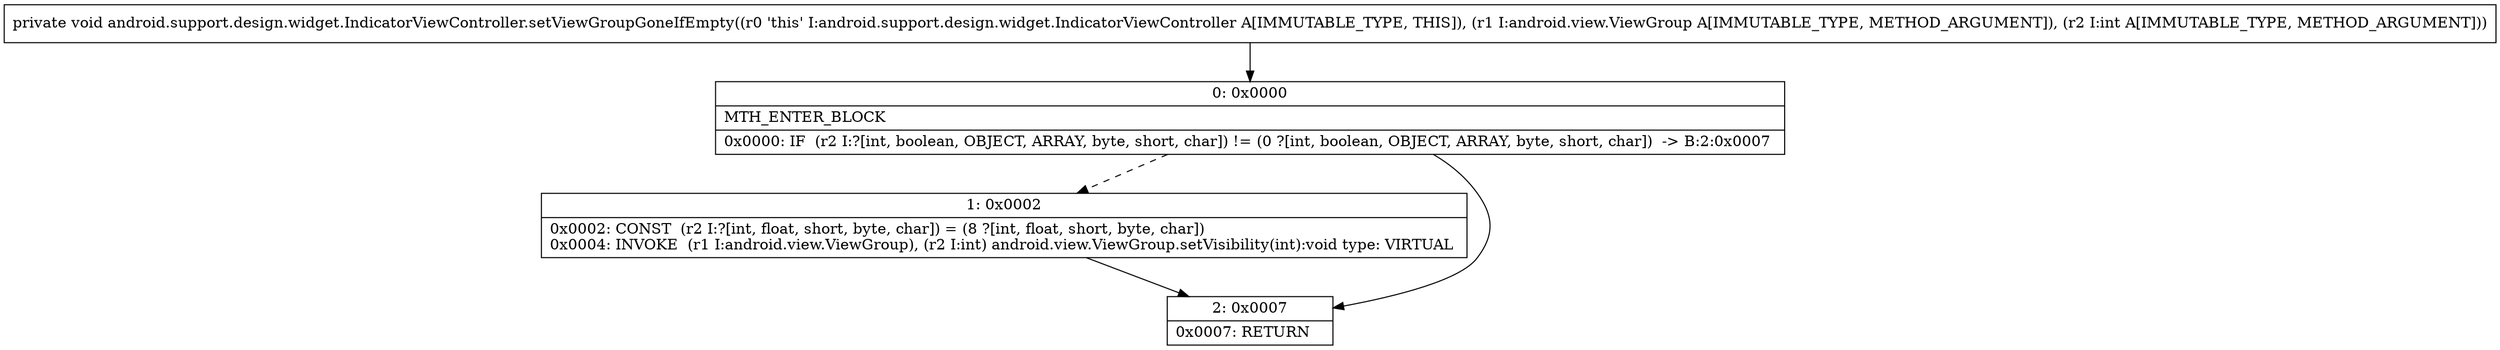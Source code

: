 digraph "CFG forandroid.support.design.widget.IndicatorViewController.setViewGroupGoneIfEmpty(Landroid\/view\/ViewGroup;I)V" {
Node_0 [shape=record,label="{0\:\ 0x0000|MTH_ENTER_BLOCK\l|0x0000: IF  (r2 I:?[int, boolean, OBJECT, ARRAY, byte, short, char]) != (0 ?[int, boolean, OBJECT, ARRAY, byte, short, char])  \-\> B:2:0x0007 \l}"];
Node_1 [shape=record,label="{1\:\ 0x0002|0x0002: CONST  (r2 I:?[int, float, short, byte, char]) = (8 ?[int, float, short, byte, char]) \l0x0004: INVOKE  (r1 I:android.view.ViewGroup), (r2 I:int) android.view.ViewGroup.setVisibility(int):void type: VIRTUAL \l}"];
Node_2 [shape=record,label="{2\:\ 0x0007|0x0007: RETURN   \l}"];
MethodNode[shape=record,label="{private void android.support.design.widget.IndicatorViewController.setViewGroupGoneIfEmpty((r0 'this' I:android.support.design.widget.IndicatorViewController A[IMMUTABLE_TYPE, THIS]), (r1 I:android.view.ViewGroup A[IMMUTABLE_TYPE, METHOD_ARGUMENT]), (r2 I:int A[IMMUTABLE_TYPE, METHOD_ARGUMENT])) }"];
MethodNode -> Node_0;
Node_0 -> Node_1[style=dashed];
Node_0 -> Node_2;
Node_1 -> Node_2;
}

